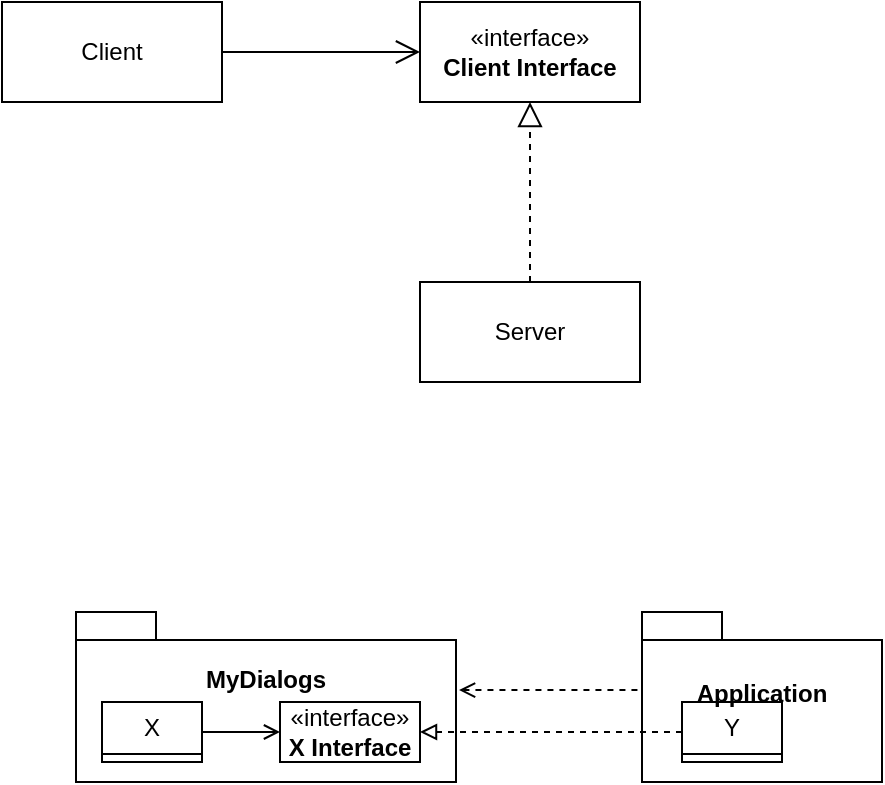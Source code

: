 <mxfile version="21.3.3" type="github">
  <diagram id="C5RBs43oDa-KdzZeNtuy" name="Page-1">
    <mxGraphModel dx="766" dy="506" grid="1" gridSize="10" guides="1" tooltips="1" connect="1" arrows="1" fold="1" page="1" pageScale="1" pageWidth="827" pageHeight="1169" math="0" shadow="0">
      <root>
        <mxCell id="WIyWlLk6GJQsqaUBKTNV-0" />
        <mxCell id="WIyWlLk6GJQsqaUBKTNV-1" parent="WIyWlLk6GJQsqaUBKTNV-0" />
        <mxCell id="qxTNsHiKi8_6XWE1NS0_-1" value="«interface»&lt;br&gt;&lt;b&gt;Client Interface&lt;/b&gt;" style="html=1;whiteSpace=wrap;" vertex="1" parent="WIyWlLk6GJQsqaUBKTNV-1">
          <mxGeometry x="359" y="230" width="110" height="50" as="geometry" />
        </mxCell>
        <mxCell id="qxTNsHiKi8_6XWE1NS0_-4" style="edgeStyle=orthogonalEdgeStyle;rounded=0;orthogonalLoop=1;jettySize=auto;html=1;endArrow=open;endFill=0;strokeWidth=1;endSize=10;" edge="1" parent="WIyWlLk6GJQsqaUBKTNV-1" source="qxTNsHiKi8_6XWE1NS0_-2" target="qxTNsHiKi8_6XWE1NS0_-1">
          <mxGeometry relative="1" as="geometry" />
        </mxCell>
        <mxCell id="qxTNsHiKi8_6XWE1NS0_-2" value="Client" style="html=1;whiteSpace=wrap;" vertex="1" parent="WIyWlLk6GJQsqaUBKTNV-1">
          <mxGeometry x="150" y="230" width="110" height="50" as="geometry" />
        </mxCell>
        <mxCell id="qxTNsHiKi8_6XWE1NS0_-5" style="edgeStyle=orthogonalEdgeStyle;rounded=0;orthogonalLoop=1;jettySize=auto;html=1;endArrow=block;endFill=0;dashed=1;endSize=10;" edge="1" parent="WIyWlLk6GJQsqaUBKTNV-1" source="qxTNsHiKi8_6XWE1NS0_-3" target="qxTNsHiKi8_6XWE1NS0_-1">
          <mxGeometry relative="1" as="geometry" />
        </mxCell>
        <mxCell id="qxTNsHiKi8_6XWE1NS0_-3" value="Server" style="html=1;whiteSpace=wrap;" vertex="1" parent="WIyWlLk6GJQsqaUBKTNV-1">
          <mxGeometry x="359" y="370" width="110" height="50" as="geometry" />
        </mxCell>
        <mxCell id="qxTNsHiKi8_6XWE1NS0_-11" style="edgeStyle=orthogonalEdgeStyle;rounded=0;orthogonalLoop=1;jettySize=auto;html=1;dashed=1;endArrow=open;endFill=0;exitX=-0.019;exitY=0.459;exitDx=0;exitDy=0;exitPerimeter=0;entryX=1.008;entryY=0.459;entryDx=0;entryDy=0;entryPerimeter=0;" edge="1" parent="WIyWlLk6GJQsqaUBKTNV-1" source="qxTNsHiKi8_6XWE1NS0_-10" target="qxTNsHiKi8_6XWE1NS0_-8">
          <mxGeometry relative="1" as="geometry">
            <mxPoint x="400" y="500" as="targetPoint" />
          </mxGeometry>
        </mxCell>
        <mxCell id="qxTNsHiKi8_6XWE1NS0_-8" value="MyDialogs&lt;br&gt;&lt;br&gt;&lt;br&gt;" style="shape=folder;fontStyle=1;spacingTop=10;tabWidth=40;tabHeight=14;tabPosition=left;html=1;whiteSpace=wrap;" vertex="1" parent="WIyWlLk6GJQsqaUBKTNV-1">
          <mxGeometry x="187" y="535" width="190" height="85" as="geometry" />
        </mxCell>
        <mxCell id="qxTNsHiKi8_6XWE1NS0_-10" value="Application&lt;br&gt;&lt;br&gt;" style="shape=folder;fontStyle=1;spacingTop=10;tabWidth=40;tabHeight=14;tabPosition=left;html=1;whiteSpace=wrap;" vertex="1" parent="WIyWlLk6GJQsqaUBKTNV-1">
          <mxGeometry x="470" y="535" width="120" height="85" as="geometry" />
        </mxCell>
        <mxCell id="qxTNsHiKi8_6XWE1NS0_-21" style="edgeStyle=orthogonalEdgeStyle;rounded=0;orthogonalLoop=1;jettySize=auto;html=1;exitX=1;exitY=0.5;exitDx=0;exitDy=0;entryX=0;entryY=0.5;entryDx=0;entryDy=0;endArrow=open;endFill=0;" edge="1" parent="WIyWlLk6GJQsqaUBKTNV-1" source="qxTNsHiKi8_6XWE1NS0_-13" target="qxTNsHiKi8_6XWE1NS0_-19">
          <mxGeometry relative="1" as="geometry" />
        </mxCell>
        <mxCell id="qxTNsHiKi8_6XWE1NS0_-13" value="X" style="swimlane;fontStyle=0;childLayout=stackLayout;horizontal=1;startSize=26;fillColor=none;horizontalStack=0;resizeParent=1;resizeParentMax=0;resizeLast=0;collapsible=1;marginBottom=0;whiteSpace=wrap;html=1;" vertex="1" collapsed="1" parent="WIyWlLk6GJQsqaUBKTNV-1">
          <mxGeometry x="200" y="580" width="50" height="30" as="geometry">
            <mxRectangle x="200" y="580" width="80" height="30" as="alternateBounds" />
          </mxGeometry>
        </mxCell>
        <mxCell id="qxTNsHiKi8_6XWE1NS0_-20" style="edgeStyle=orthogonalEdgeStyle;rounded=0;orthogonalLoop=1;jettySize=auto;html=1;exitX=0;exitY=0.5;exitDx=0;exitDy=0;entryX=1;entryY=0.5;entryDx=0;entryDy=0;endArrow=block;endFill=0;dashed=1;" edge="1" parent="WIyWlLk6GJQsqaUBKTNV-1" source="qxTNsHiKi8_6XWE1NS0_-17" target="qxTNsHiKi8_6XWE1NS0_-19">
          <mxGeometry relative="1" as="geometry" />
        </mxCell>
        <mxCell id="qxTNsHiKi8_6XWE1NS0_-17" value="Y" style="swimlane;fontStyle=0;childLayout=stackLayout;horizontal=1;startSize=26;fillColor=none;horizontalStack=0;resizeParent=1;resizeParentMax=0;resizeLast=0;collapsible=1;marginBottom=0;whiteSpace=wrap;html=1;" vertex="1" collapsed="1" parent="WIyWlLk6GJQsqaUBKTNV-1">
          <mxGeometry x="490" y="580" width="50" height="30" as="geometry">
            <mxRectangle x="490" y="580" width="80" height="30" as="alternateBounds" />
          </mxGeometry>
        </mxCell>
        <mxCell id="qxTNsHiKi8_6XWE1NS0_-19" value="«interface»&lt;br&gt;&lt;b&gt;X Interface&lt;/b&gt;" style="html=1;whiteSpace=wrap;" vertex="1" parent="WIyWlLk6GJQsqaUBKTNV-1">
          <mxGeometry x="289" y="580" width="70" height="30" as="geometry" />
        </mxCell>
      </root>
    </mxGraphModel>
  </diagram>
</mxfile>
